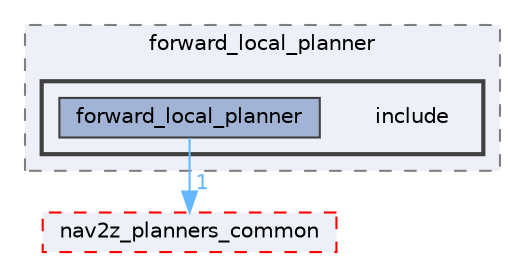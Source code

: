 digraph "smacc2_client_library/nav2z_client/custom_planners/forward_local_planner/include"
{
 // LATEX_PDF_SIZE
  bgcolor="transparent";
  edge [fontname=Helvetica,fontsize=10,labelfontname=Helvetica,labelfontsize=10];
  node [fontname=Helvetica,fontsize=10,shape=box,height=0.2,width=0.4];
  compound=true
  subgraph clusterdir_a8d6ac7be810f14803992a9e918560bc {
    graph [ bgcolor="#edf0f7", pencolor="grey50", label="forward_local_planner", fontname=Helvetica,fontsize=10 style="filled,dashed", URL="dir_a8d6ac7be810f14803992a9e918560bc.html",tooltip=""]
  subgraph clusterdir_9bbed315310f6daded59e05361aed1e8 {
    graph [ bgcolor="#edf0f7", pencolor="grey25", label="", fontname=Helvetica,fontsize=10 style="filled,bold", URL="dir_9bbed315310f6daded59e05361aed1e8.html",tooltip=""]
    dir_9bbed315310f6daded59e05361aed1e8 [shape=plaintext, label="include"];
  dir_0c42d4ca2e90db7d63e751503d289e2a [label="forward_local_planner", fillcolor="#a2b4d6", color="grey25", style="filled", URL="dir_0c42d4ca2e90db7d63e751503d289e2a.html",tooltip=""];
  }
  }
  dir_ff0206bad6f2022af99afa405e1f2e4f [label="nav2z_planners_common", fillcolor="#edf0f7", color="red", style="filled,dashed", URL="dir_ff0206bad6f2022af99afa405e1f2e4f.html",tooltip=""];
  dir_0c42d4ca2e90db7d63e751503d289e2a->dir_ff0206bad6f2022af99afa405e1f2e4f [headlabel="1", labeldistance=1.5 headhref="dir_000040_000080.html" color="steelblue1" fontcolor="steelblue1"];
}

